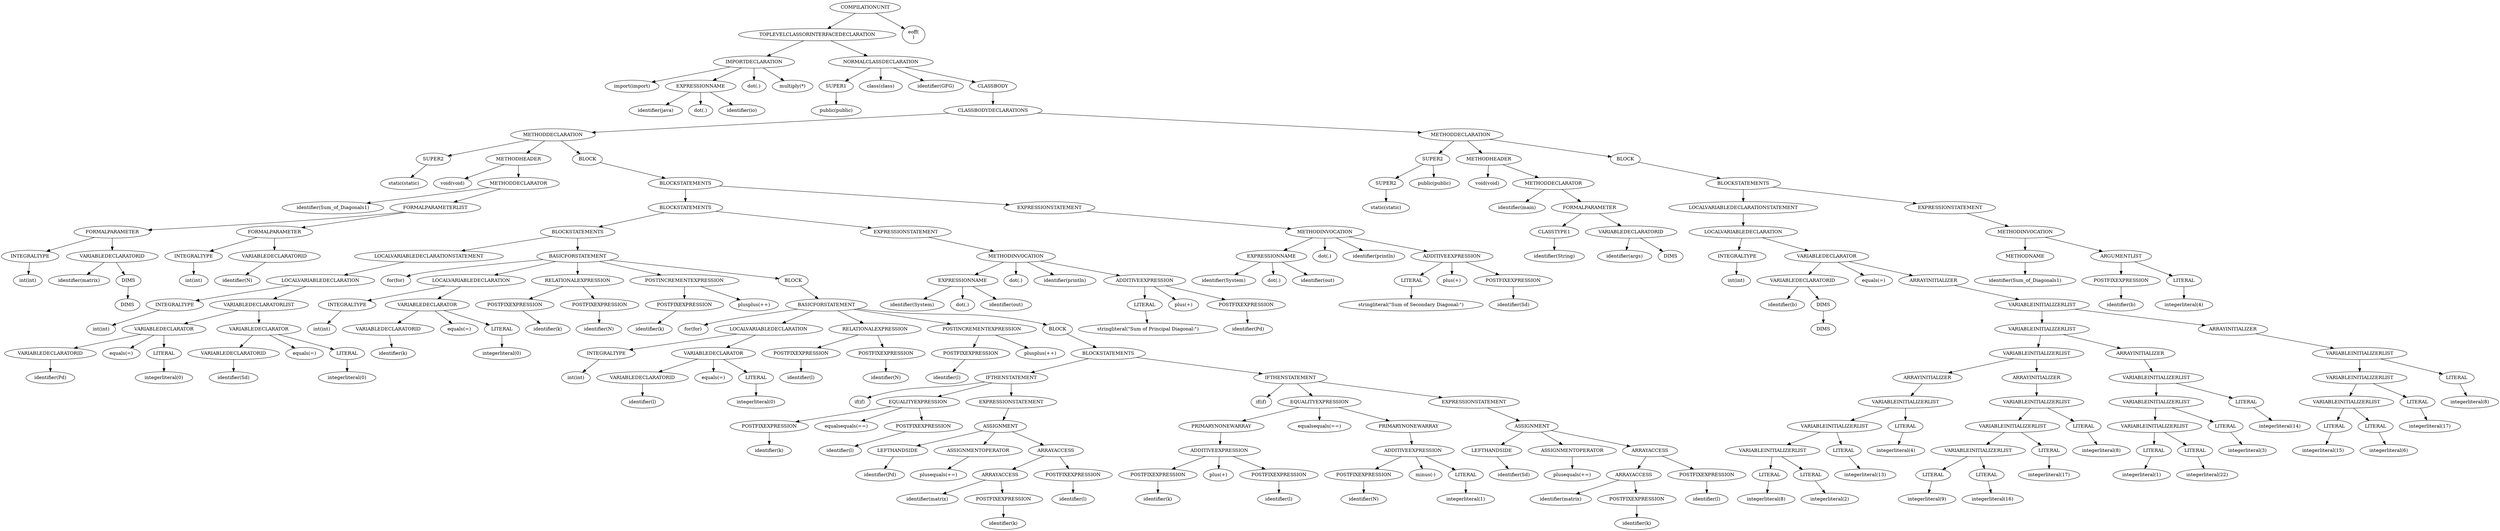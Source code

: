 digraph ASTVisual {
 ordering = out ;
10 [ label="EXPRESSIONNAME"]
20 [ label="identifier(java)"]
30 [ label="dot(.)"]
40 [ label="identifier(io)"]
50 [ label="IMPORTDECLARATION"]
60 [ label="import(import)"]
70 [ label="dot(.)"]
80 [ label="multiply(*)"]
90 [ label="SUPER1"]
100 [ label="public(public)"]
110 [ label="SUPER2"]
120 [ label="static(static)"]
130 [ label="INTEGRALTYPE"]
140 [ label="int(int)"]
150 [ label="DIMS"]
160 [ label="DIMS"]
170 [ label="VARIABLEDECLARATORID"]
180 [ label="identifier(matrix)"]
190 [ label="FORMALPARAMETER"]
200 [ label="INTEGRALTYPE"]
210 [ label="int(int)"]
220 [ label="VARIABLEDECLARATORID"]
230 [ label="identifier(N)"]
240 [ label="FORMALPARAMETER"]
250 [ label="FORMALPARAMETERLIST"]
260 [ label="METHODDECLARATOR"]
270 [ label="identifier(Sum_of_Diagonals1)"]
280 [ label="METHODHEADER"]
290 [ label="void(void)"]
300 [ label="INTEGRALTYPE"]
310 [ label="int(int)"]
320 [ label="VARIABLEDECLARATORID"]
330 [ label="identifier(Pd)"]
340 [ label="LITERAL"]
350 [ label="integerliteral(0)"]
360 [ label="VARIABLEDECLARATOR"]
370 [ label="equals(=)"]
380 [ label="VARIABLEDECLARATORID"]
390 [ label="identifier(Sd)"]
400 [ label="LITERAL"]
410 [ label="integerliteral(0)"]
420 [ label="VARIABLEDECLARATOR"]
430 [ label="equals(=)"]
440 [ label="VARIABLEDECLARATORLIST"]
450 [ label="LOCALVARIABLEDECLARATION"]
460 [ label="LOCALVARIABLEDECLARATIONSTATEMENT"]
470 [ label="INTEGRALTYPE"]
480 [ label="int(int)"]
490 [ label="VARIABLEDECLARATORID"]
500 [ label="identifier(k)"]
510 [ label="LITERAL"]
520 [ label="integerliteral(0)"]
530 [ label="VARIABLEDECLARATOR"]
540 [ label="equals(=)"]
550 [ label="LOCALVARIABLEDECLARATION"]
560 [ label="POSTFIXEXPRESSION"]
570 [ label="identifier(k)"]
580 [ label="POSTFIXEXPRESSION"]
590 [ label="identifier(N)"]
600 [ label="RELATIONALEXPRESSION"]
610 [ label="POSTFIXEXPRESSION"]
620 [ label="identifier(k)"]
630 [ label="POSTINCREMENTEXPRESSION"]
640 [ label="plusplus(++)"]
650 [ label="INTEGRALTYPE"]
660 [ label="int(int)"]
670 [ label="VARIABLEDECLARATORID"]
680 [ label="identifier(l)"]
690 [ label="LITERAL"]
700 [ label="integerliteral(0)"]
710 [ label="VARIABLEDECLARATOR"]
720 [ label="equals(=)"]
730 [ label="LOCALVARIABLEDECLARATION"]
740 [ label="POSTFIXEXPRESSION"]
750 [ label="identifier(l)"]
760 [ label="POSTFIXEXPRESSION"]
770 [ label="identifier(N)"]
780 [ label="RELATIONALEXPRESSION"]
790 [ label="POSTFIXEXPRESSION"]
800 [ label="identifier(l)"]
810 [ label="POSTINCREMENTEXPRESSION"]
820 [ label="plusplus(++)"]
830 [ label="POSTFIXEXPRESSION"]
840 [ label="identifier(k)"]
850 [ label="POSTFIXEXPRESSION"]
860 [ label="identifier(l)"]
870 [ label="EQUALITYEXPRESSION"]
880 [ label="equalsequals(==)"]
890 [ label="LEFTHANDSIDE"]
900 [ label="identifier(Pd)"]
910 [ label="ASSIGNMENTOPERATOR"]
920 [ label="plusequals(+=)"]
930 [ label="POSTFIXEXPRESSION"]
940 [ label="identifier(k)"]
950 [ label="ARRAYACCESS"]
960 [ label="identifier(matrix)"]
970 [ label="POSTFIXEXPRESSION"]
980 [ label="identifier(l)"]
990 [ label="ARRAYACCESS"]
1000 [ label="ASSIGNMENT"]
1010 [ label="EXPRESSIONSTATEMENT"]
1020 [ label="IFTHENSTATEMENT"]
1030 [ label="if(if)"]
1040 [ label="POSTFIXEXPRESSION"]
1050 [ label="identifier(k)"]
1060 [ label="POSTFIXEXPRESSION"]
1070 [ label="identifier(l)"]
1080 [ label="ADDITIVEEXPRESSION"]
1090 [ label="plus(+)"]
1100 [ label="PRIMARYNONEWARRAY"]
1110 [ label="POSTFIXEXPRESSION"]
1120 [ label="identifier(N)"]
1130 [ label="LITERAL"]
1140 [ label="integerliteral(1)"]
1150 [ label="ADDITIVEEXPRESSION"]
1160 [ label="minus(-)"]
1170 [ label="PRIMARYNONEWARRAY"]
1180 [ label="EQUALITYEXPRESSION"]
1190 [ label="equalsequals(==)"]
1200 [ label="LEFTHANDSIDE"]
1210 [ label="identifier(Sd)"]
1220 [ label="ASSIGNMENTOPERATOR"]
1230 [ label="plusequals(+=)"]
1240 [ label="POSTFIXEXPRESSION"]
1250 [ label="identifier(k)"]
1260 [ label="ARRAYACCESS"]
1270 [ label="identifier(matrix)"]
1280 [ label="POSTFIXEXPRESSION"]
1290 [ label="identifier(l)"]
1300 [ label="ARRAYACCESS"]
1310 [ label="ASSIGNMENT"]
1320 [ label="EXPRESSIONSTATEMENT"]
1330 [ label="IFTHENSTATEMENT"]
1340 [ label="if(if)"]
1350 [ label="BLOCKSTATEMENTS"]
1360 [ label="BLOCK"]
1370 [ label="BASICFORSTATEMENT"]
1380 [ label="for(for)"]
1390 [ label="BLOCK"]
1400 [ label="BASICFORSTATEMENT"]
1410 [ label="for(for)"]
1420 [ label="BLOCKSTATEMENTS"]
1430 [ label="EXPRESSIONNAME"]
1440 [ label="identifier(System)"]
1450 [ label="dot(.)"]
1460 [ label="identifier(out)"]
1470 [ label="LITERAL"]
1480 [ label="stringliteral(\"Sum of Principal Diagonal:\")"]
1490 [ label="POSTFIXEXPRESSION"]
1500 [ label="identifier(Pd)"]
1510 [ label="ADDITIVEEXPRESSION"]
1520 [ label="plus(+)"]
1530 [ label="METHODINVOCATION"]
1540 [ label="dot(.)"]
1550 [ label="identifier(println)"]
1560 [ label="EXPRESSIONSTATEMENT"]
1570 [ label="BLOCKSTATEMENTS"]
1580 [ label="EXPRESSIONNAME"]
1590 [ label="identifier(System)"]
1600 [ label="dot(.)"]
1610 [ label="identifier(out)"]
1620 [ label="LITERAL"]
1630 [ label="stringliteral(\"Sum of Secondary Diagonal:\")"]
1640 [ label="POSTFIXEXPRESSION"]
1650 [ label="identifier(Sd)"]
1660 [ label="ADDITIVEEXPRESSION"]
1670 [ label="plus(+)"]
1680 [ label="METHODINVOCATION"]
1690 [ label="dot(.)"]
1700 [ label="identifier(println)"]
1710 [ label="EXPRESSIONSTATEMENT"]
1720 [ label="BLOCKSTATEMENTS"]
1730 [ label="BLOCK"]
1740 [ label="METHODDECLARATION"]
1750 [ label="SUPER2"]
1760 [ label="static(static)"]
1770 [ label="SUPER2"]
1780 [ label="public(public)"]
1790 [ label="CLASSTYPE1"]
1800 [ label="identifier(String)"]
1810 [ label="DIMS"]
1820 [ label="VARIABLEDECLARATORID"]
1830 [ label="identifier(args)"]
1840 [ label="FORMALPARAMETER"]
1850 [ label="METHODDECLARATOR"]
1860 [ label="identifier(main)"]
1870 [ label="METHODHEADER"]
1880 [ label="void(void)"]
1890 [ label="INTEGRALTYPE"]
1900 [ label="int(int)"]
1910 [ label="DIMS"]
1920 [ label="DIMS"]
1930 [ label="VARIABLEDECLARATORID"]
1940 [ label="identifier(b)"]
1950 [ label="LITERAL"]
1960 [ label="integerliteral(8)"]
1970 [ label="LITERAL"]
1980 [ label="integerliteral(2)"]
1990 [ label="VARIABLEINITIALIZERLIST"]
2000 [ label="LITERAL"]
2010 [ label="integerliteral(13)"]
2020 [ label="VARIABLEINITIALIZERLIST"]
2030 [ label="LITERAL"]
2040 [ label="integerliteral(4)"]
2050 [ label="VARIABLEINITIALIZERLIST"]
2060 [ label="ARRAYINITIALIZER"]
2070 [ label="LITERAL"]
2080 [ label="integerliteral(9)"]
2090 [ label="LITERAL"]
2100 [ label="integerliteral(16)"]
2110 [ label="VARIABLEINITIALIZERLIST"]
2120 [ label="LITERAL"]
2130 [ label="integerliteral(17)"]
2140 [ label="VARIABLEINITIALIZERLIST"]
2150 [ label="LITERAL"]
2160 [ label="integerliteral(8)"]
2170 [ label="VARIABLEINITIALIZERLIST"]
2180 [ label="ARRAYINITIALIZER"]
2190 [ label="VARIABLEINITIALIZERLIST"]
2200 [ label="LITERAL"]
2210 [ label="integerliteral(1)"]
2220 [ label="LITERAL"]
2230 [ label="integerliteral(22)"]
2240 [ label="VARIABLEINITIALIZERLIST"]
2250 [ label="LITERAL"]
2260 [ label="integerliteral(3)"]
2270 [ label="VARIABLEINITIALIZERLIST"]
2280 [ label="LITERAL"]
2290 [ label="integerliteral(14)"]
2300 [ label="VARIABLEINITIALIZERLIST"]
2310 [ label="ARRAYINITIALIZER"]
2320 [ label="VARIABLEINITIALIZERLIST"]
2330 [ label="LITERAL"]
2340 [ label="integerliteral(15)"]
2350 [ label="LITERAL"]
2360 [ label="integerliteral(6)"]
2370 [ label="VARIABLEINITIALIZERLIST"]
2380 [ label="LITERAL"]
2390 [ label="integerliteral(17)"]
2400 [ label="VARIABLEINITIALIZERLIST"]
2410 [ label="LITERAL"]
2420 [ label="integerliteral(8)"]
2430 [ label="VARIABLEINITIALIZERLIST"]
2440 [ label="ARRAYINITIALIZER"]
2450 [ label="VARIABLEINITIALIZERLIST"]
2460 [ label="ARRAYINITIALIZER"]
2470 [ label="VARIABLEDECLARATOR"]
2480 [ label="equals(=)"]
2490 [ label="LOCALVARIABLEDECLARATION"]
2500 [ label="LOCALVARIABLEDECLARATIONSTATEMENT"]
2510 [ label="METHODNAME"]
2520 [ label="identifier(Sum_of_Diagonals1)"]
2530 [ label="POSTFIXEXPRESSION"]
2540 [ label="identifier(b)"]
2550 [ label="LITERAL"]
2560 [ label="integerliteral(4)"]
2570 [ label="ARGUMENTLIST"]
2580 [ label="METHODINVOCATION"]
2590 [ label="EXPRESSIONSTATEMENT"]
2600 [ label="BLOCKSTATEMENTS"]
2610 [ label="BLOCK"]
2620 [ label="METHODDECLARATION"]
2630 [ label="CLASSBODYDECLARATIONS"]
2640 [ label="CLASSBODY"]
2650 [ label="NORMALCLASSDECLARATION"]
2660 [ label="class(class)"]
2670 [ label="identifier(GFG)"]
2680 [ label="TOPLEVELCLASSORINTERFACEDECLARATION"]
2690 [ label="COMPILATIONUNIT"]
2700 [ label="eoff(
)"]
10 -> 20[ label=""]
10 -> 30[ label=""]
10 -> 40[ label=""]
50 -> 60[ label=""]
50 -> 10[ label=""]
50 -> 70[ label=""]
50 -> 80[ label=""]
90 -> 100[ label=""]
110 -> 120[ label=""]
130 -> 140[ label=""]
160 -> 150[ label=""]
170 -> 180[ label=""]
170 -> 160[ label=""]
190 -> 130[ label=""]
190 -> 170[ label=""]
200 -> 210[ label=""]
220 -> 230[ label=""]
240 -> 200[ label=""]
240 -> 220[ label=""]
250 -> 190[ label=""]
250 -> 240[ label=""]
260 -> 270[ label=""]
260 -> 250[ label=""]
280 -> 290[ label=""]
280 -> 260[ label=""]
300 -> 310[ label=""]
320 -> 330[ label=""]
340 -> 350[ label=""]
360 -> 320[ label=""]
360 -> 370[ label=""]
360 -> 340[ label=""]
380 -> 390[ label=""]
400 -> 410[ label=""]
420 -> 380[ label=""]
420 -> 430[ label=""]
420 -> 400[ label=""]
440 -> 360[ label=""]
440 -> 420[ label=""]
450 -> 300[ label=""]
450 -> 440[ label=""]
460 -> 450[ label=""]
470 -> 480[ label=""]
490 -> 500[ label=""]
510 -> 520[ label=""]
530 -> 490[ label=""]
530 -> 540[ label=""]
530 -> 510[ label=""]
550 -> 470[ label=""]
550 -> 530[ label=""]
560 -> 570[ label=""]
580 -> 590[ label=""]
600 -> 560[ label=""]
600 -> 580[ label=""]
610 -> 620[ label=""]
630 -> 610[ label=""]
630 -> 640[ label=""]
650 -> 660[ label=""]
670 -> 680[ label=""]
690 -> 700[ label=""]
710 -> 670[ label=""]
710 -> 720[ label=""]
710 -> 690[ label=""]
730 -> 650[ label=""]
730 -> 710[ label=""]
740 -> 750[ label=""]
760 -> 770[ label=""]
780 -> 740[ label=""]
780 -> 760[ label=""]
790 -> 800[ label=""]
810 -> 790[ label=""]
810 -> 820[ label=""]
830 -> 840[ label=""]
850 -> 860[ label=""]
870 -> 830[ label=""]
870 -> 880[ label=""]
870 -> 850[ label=""]
890 -> 900[ label=""]
910 -> 920[ label=""]
930 -> 940[ label=""]
950 -> 960[ label=""]
950 -> 930[ label=""]
970 -> 980[ label=""]
990 -> 950[ label=""]
990 -> 970[ label=""]
1000 -> 890[ label=""]
1000 -> 910[ label=""]
1000 -> 990[ label=""]
1010 -> 1000[ label=""]
1020 -> 1030[ label=""]
1020 -> 870[ label=""]
1020 -> 1010[ label=""]
1040 -> 1050[ label=""]
1060 -> 1070[ label=""]
1080 -> 1040[ label=""]
1080 -> 1090[ label=""]
1080 -> 1060[ label=""]
1100 -> 1080[ label=""]
1110 -> 1120[ label=""]
1130 -> 1140[ label=""]
1150 -> 1110[ label=""]
1150 -> 1160[ label=""]
1150 -> 1130[ label=""]
1170 -> 1150[ label=""]
1180 -> 1100[ label=""]
1180 -> 1190[ label=""]
1180 -> 1170[ label=""]
1200 -> 1210[ label=""]
1220 -> 1230[ label=""]
1240 -> 1250[ label=""]
1260 -> 1270[ label=""]
1260 -> 1240[ label=""]
1280 -> 1290[ label=""]
1300 -> 1260[ label=""]
1300 -> 1280[ label=""]
1310 -> 1200[ label=""]
1310 -> 1220[ label=""]
1310 -> 1300[ label=""]
1320 -> 1310[ label=""]
1330 -> 1340[ label=""]
1330 -> 1180[ label=""]
1330 -> 1320[ label=""]
1350 -> 1020[ label=""]
1350 -> 1330[ label=""]
1360 -> 1350[ label=""]
1370 -> 1380[ label=""]
1370 -> 730[ label=""]
1370 -> 780[ label=""]
1370 -> 810[ label=""]
1370 -> 1360[ label=""]
1390 -> 1370[ label=""]
1400 -> 1410[ label=""]
1400 -> 550[ label=""]
1400 -> 600[ label=""]
1400 -> 630[ label=""]
1400 -> 1390[ label=""]
1420 -> 460[ label=""]
1420 -> 1400[ label=""]
1430 -> 1440[ label=""]
1430 -> 1450[ label=""]
1430 -> 1460[ label=""]
1470 -> 1480[ label=""]
1490 -> 1500[ label=""]
1510 -> 1470[ label=""]
1510 -> 1520[ label=""]
1510 -> 1490[ label=""]
1530 -> 1430[ label=""]
1530 -> 1540[ label=""]
1530 -> 1550[ label=""]
1530 -> 1510[ label=""]
1560 -> 1530[ label=""]
1570 -> 1420[ label=""]
1570 -> 1560[ label=""]
1580 -> 1590[ label=""]
1580 -> 1600[ label=""]
1580 -> 1610[ label=""]
1620 -> 1630[ label=""]
1640 -> 1650[ label=""]
1660 -> 1620[ label=""]
1660 -> 1670[ label=""]
1660 -> 1640[ label=""]
1680 -> 1580[ label=""]
1680 -> 1690[ label=""]
1680 -> 1700[ label=""]
1680 -> 1660[ label=""]
1710 -> 1680[ label=""]
1720 -> 1570[ label=""]
1720 -> 1710[ label=""]
1730 -> 1720[ label=""]
1740 -> 110[ label=""]
1740 -> 280[ label=""]
1740 -> 1730[ label=""]
1750 -> 1760[ label=""]
1770 -> 1750[ label=""]
1770 -> 1780[ label=""]
1790 -> 1800[ label=""]
1820 -> 1830[ label=""]
1820 -> 1810[ label=""]
1840 -> 1790[ label=""]
1840 -> 1820[ label=""]
1850 -> 1860[ label=""]
1850 -> 1840[ label=""]
1870 -> 1880[ label=""]
1870 -> 1850[ label=""]
1890 -> 1900[ label=""]
1920 -> 1910[ label=""]
1930 -> 1940[ label=""]
1930 -> 1920[ label=""]
1950 -> 1960[ label=""]
1970 -> 1980[ label=""]
1990 -> 1950[ label=""]
1990 -> 1970[ label=""]
2000 -> 2010[ label=""]
2020 -> 1990[ label=""]
2020 -> 2000[ label=""]
2030 -> 2040[ label=""]
2050 -> 2020[ label=""]
2050 -> 2030[ label=""]
2060 -> 2050[ label=""]
2070 -> 2080[ label=""]
2090 -> 2100[ label=""]
2110 -> 2070[ label=""]
2110 -> 2090[ label=""]
2120 -> 2130[ label=""]
2140 -> 2110[ label=""]
2140 -> 2120[ label=""]
2150 -> 2160[ label=""]
2170 -> 2140[ label=""]
2170 -> 2150[ label=""]
2180 -> 2170[ label=""]
2190 -> 2060[ label=""]
2190 -> 2180[ label=""]
2200 -> 2210[ label=""]
2220 -> 2230[ label=""]
2240 -> 2200[ label=""]
2240 -> 2220[ label=""]
2250 -> 2260[ label=""]
2270 -> 2240[ label=""]
2270 -> 2250[ label=""]
2280 -> 2290[ label=""]
2300 -> 2270[ label=""]
2300 -> 2280[ label=""]
2310 -> 2300[ label=""]
2320 -> 2190[ label=""]
2320 -> 2310[ label=""]
2330 -> 2340[ label=""]
2350 -> 2360[ label=""]
2370 -> 2330[ label=""]
2370 -> 2350[ label=""]
2380 -> 2390[ label=""]
2400 -> 2370[ label=""]
2400 -> 2380[ label=""]
2410 -> 2420[ label=""]
2430 -> 2400[ label=""]
2430 -> 2410[ label=""]
2440 -> 2430[ label=""]
2450 -> 2320[ label=""]
2450 -> 2440[ label=""]
2460 -> 2450[ label=""]
2470 -> 1930[ label=""]
2470 -> 2480[ label=""]
2470 -> 2460[ label=""]
2490 -> 1890[ label=""]
2490 -> 2470[ label=""]
2500 -> 2490[ label=""]
2510 -> 2520[ label=""]
2530 -> 2540[ label=""]
2550 -> 2560[ label=""]
2570 -> 2530[ label=""]
2570 -> 2550[ label=""]
2580 -> 2510[ label=""]
2580 -> 2570[ label=""]
2590 -> 2580[ label=""]
2600 -> 2500[ label=""]
2600 -> 2590[ label=""]
2610 -> 2600[ label=""]
2620 -> 1770[ label=""]
2620 -> 1870[ label=""]
2620 -> 2610[ label=""]
2630 -> 1740[ label=""]
2630 -> 2620[ label=""]
2640 -> 2630[ label=""]
2650 -> 90[ label=""]
2650 -> 2660[ label=""]
2650 -> 2670[ label=""]
2650 -> 2640[ label=""]
2680 -> 50[ label=""]
2680 -> 2650[ label=""]
2690 -> 2680[ label=""]
2690 -> 2700[ label=""]
  }
